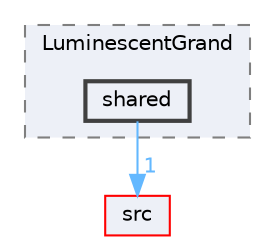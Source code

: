 digraph "/home/runner/work/FastLED/FastLED/examples/LuminescentGrand/shared"
{
 // LATEX_PDF_SIZE
  bgcolor="transparent";
  edge [fontname=Helvetica,fontsize=10,labelfontname=Helvetica,labelfontsize=10];
  node [fontname=Helvetica,fontsize=10,shape=box,height=0.2,width=0.4];
  compound=true
  subgraph clusterdir_786f9dc3989cf40b3de9df2d18ba04d7 {
    graph [ bgcolor="#edf0f7", pencolor="grey50", label="LuminescentGrand", fontname=Helvetica,fontsize=10 style="filled,dashed", URL="dir_786f9dc3989cf40b3de9df2d18ba04d7.html",tooltip=""]
  dir_82c6f96b5a39b3aa6c2c41086d3f3d73 [label="shared", fillcolor="#edf0f7", color="grey25", style="filled,bold", URL="dir_82c6f96b5a39b3aa6c2c41086d3f3d73.html",tooltip=""];
  }
  dir_68267d1309a1af8e8297ef4c3efbcdba [label="src", fillcolor="#edf0f7", color="red", style="filled", URL="dir_68267d1309a1af8e8297ef4c3efbcdba.html",tooltip=""];
  dir_82c6f96b5a39b3aa6c2c41086d3f3d73->dir_68267d1309a1af8e8297ef4c3efbcdba [headlabel="1", labeldistance=1.5 headhref="dir_000071_000073.html" href="dir_000071_000073.html" color="steelblue1" fontcolor="steelblue1"];
}
